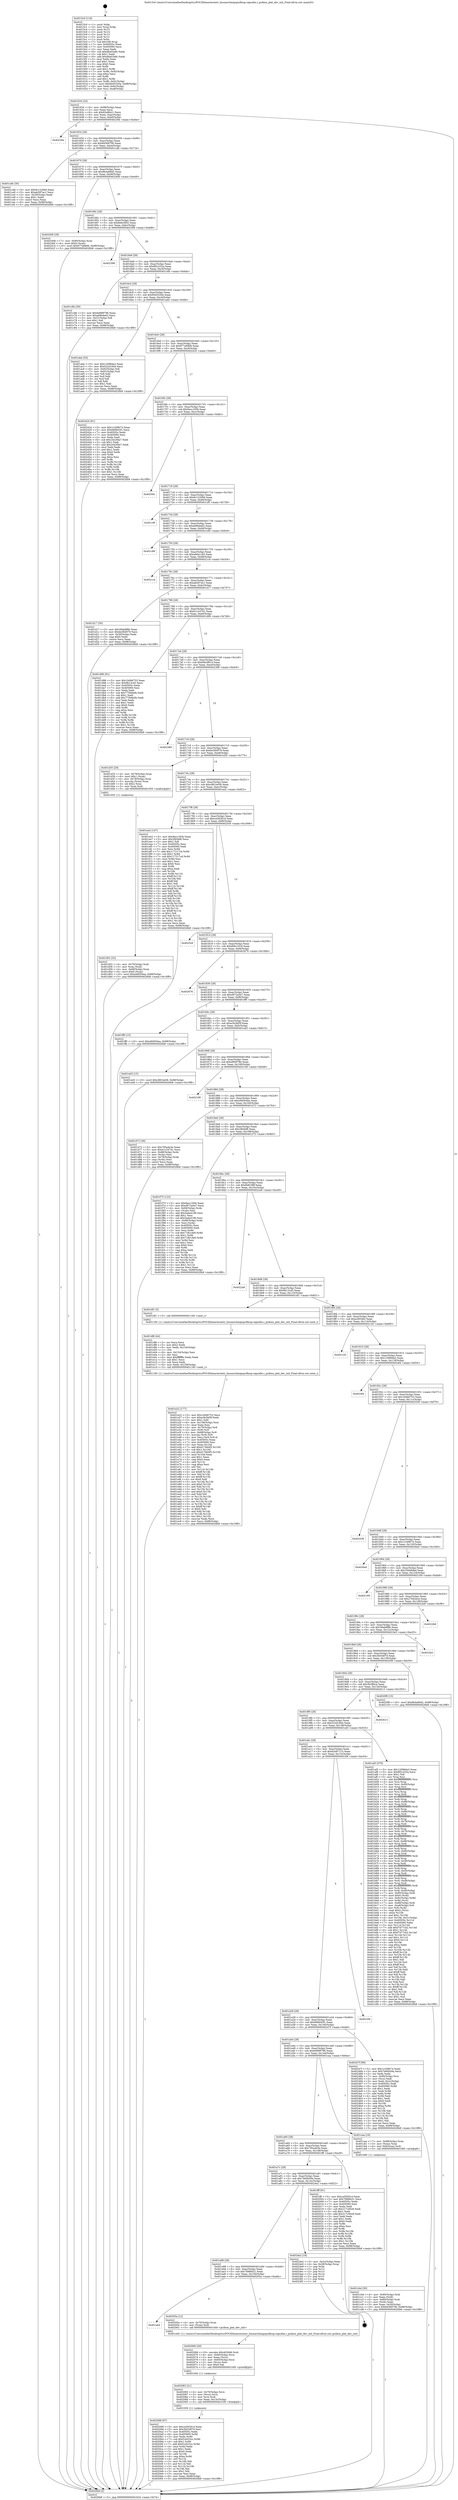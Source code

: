 digraph "0x4015c0" {
  label = "0x4015c0 (/mnt/c/Users/mathe/Desktop/tcc/POCII/binaries/extr_linuxarchmipspcifixup-capcella.c_pcibios_plat_dev_init_Final-ollvm.out::main(0))"
  labelloc = "t"
  node[shape=record]

  Entry [label="",width=0.3,height=0.3,shape=circle,fillcolor=black,style=filled]
  "0x401634" [label="{
     0x401634 [32]\l
     | [instrs]\l
     &nbsp;&nbsp;0x401634 \<+6\>: mov -0x98(%rbp),%eax\l
     &nbsp;&nbsp;0x40163a \<+2\>: mov %eax,%ecx\l
     &nbsp;&nbsp;0x40163c \<+6\>: sub $0x82e8fa21,%ecx\l
     &nbsp;&nbsp;0x401642 \<+6\>: mov %eax,-0xac(%rbp)\l
     &nbsp;&nbsp;0x401648 \<+6\>: mov %ecx,-0xb0(%rbp)\l
     &nbsp;&nbsp;0x40164e \<+6\>: je 000000000040230e \<main+0xd4e\>\l
  }"]
  "0x40230e" [label="{
     0x40230e\l
  }", style=dashed]
  "0x401654" [label="{
     0x401654 [28]\l
     | [instrs]\l
     &nbsp;&nbsp;0x401654 \<+5\>: jmp 0000000000401659 \<main+0x99\>\l
     &nbsp;&nbsp;0x401659 \<+6\>: mov -0xac(%rbp),%eax\l
     &nbsp;&nbsp;0x40165f \<+5\>: sub $0x84369706,%eax\l
     &nbsp;&nbsp;0x401664 \<+6\>: mov %eax,-0xb4(%rbp)\l
     &nbsp;&nbsp;0x40166a \<+6\>: je 0000000000401cdb \<main+0x71b\>\l
  }"]
  Exit [label="",width=0.3,height=0.3,shape=circle,fillcolor=black,style=filled,peripheries=2]
  "0x401cdb" [label="{
     0x401cdb [30]\l
     | [instrs]\l
     &nbsp;&nbsp;0x401cdb \<+5\>: mov $0x9c122094,%eax\l
     &nbsp;&nbsp;0x401ce0 \<+5\>: mov $0xab587ac1,%ecx\l
     &nbsp;&nbsp;0x401ce5 \<+3\>: mov -0x30(%rbp),%edx\l
     &nbsp;&nbsp;0x401ce8 \<+3\>: cmp $0x1,%edx\l
     &nbsp;&nbsp;0x401ceb \<+3\>: cmovl %ecx,%eax\l
     &nbsp;&nbsp;0x401cee \<+6\>: mov %eax,-0x98(%rbp)\l
     &nbsp;&nbsp;0x401cf4 \<+5\>: jmp 00000000004026b8 \<main+0x10f8\>\l
  }"]
  "0x401670" [label="{
     0x401670 [28]\l
     | [instrs]\l
     &nbsp;&nbsp;0x401670 \<+5\>: jmp 0000000000401675 \<main+0xb5\>\l
     &nbsp;&nbsp;0x401675 \<+6\>: mov -0xac(%rbp),%eax\l
     &nbsp;&nbsp;0x40167b \<+5\>: sub $0x8b4a66d2,%eax\l
     &nbsp;&nbsp;0x401680 \<+6\>: mov %eax,-0xb8(%rbp)\l
     &nbsp;&nbsp;0x401686 \<+6\>: je 0000000000402408 \<main+0xe48\>\l
  }"]
  "0x402098" [label="{
     0x402098 [97]\l
     | [instrs]\l
     &nbsp;&nbsp;0x402098 \<+5\>: mov $0xca59281d,%eax\l
     &nbsp;&nbsp;0x40209d \<+5\>: mov $0x3b03df7d,%esi\l
     &nbsp;&nbsp;0x4020a2 \<+7\>: mov 0x40505c,%edx\l
     &nbsp;&nbsp;0x4020a9 \<+8\>: mov 0x405060,%r8d\l
     &nbsp;&nbsp;0x4020b1 \<+3\>: mov %edx,%r9d\l
     &nbsp;&nbsp;0x4020b4 \<+7\>: sub $0xf1e023cc,%r9d\l
     &nbsp;&nbsp;0x4020bb \<+4\>: sub $0x1,%r9d\l
     &nbsp;&nbsp;0x4020bf \<+7\>: add $0xf1e023cc,%r9d\l
     &nbsp;&nbsp;0x4020c6 \<+4\>: imul %r9d,%edx\l
     &nbsp;&nbsp;0x4020ca \<+3\>: and $0x1,%edx\l
     &nbsp;&nbsp;0x4020cd \<+3\>: cmp $0x0,%edx\l
     &nbsp;&nbsp;0x4020d0 \<+4\>: sete %r10b\l
     &nbsp;&nbsp;0x4020d4 \<+4\>: cmp $0xa,%r8d\l
     &nbsp;&nbsp;0x4020d8 \<+4\>: setl %r11b\l
     &nbsp;&nbsp;0x4020dc \<+3\>: mov %r10b,%bl\l
     &nbsp;&nbsp;0x4020df \<+3\>: and %r11b,%bl\l
     &nbsp;&nbsp;0x4020e2 \<+3\>: xor %r11b,%r10b\l
     &nbsp;&nbsp;0x4020e5 \<+3\>: or %r10b,%bl\l
     &nbsp;&nbsp;0x4020e8 \<+3\>: test $0x1,%bl\l
     &nbsp;&nbsp;0x4020eb \<+3\>: cmovne %esi,%eax\l
     &nbsp;&nbsp;0x4020ee \<+6\>: mov %eax,-0x98(%rbp)\l
     &nbsp;&nbsp;0x4020f4 \<+5\>: jmp 00000000004026b8 \<main+0x10f8\>\l
  }"]
  "0x402408" [label="{
     0x402408 [28]\l
     | [instrs]\l
     &nbsp;&nbsp;0x402408 \<+7\>: mov -0x90(%rbp),%rax\l
     &nbsp;&nbsp;0x40240f \<+6\>: movl $0x0,(%rax)\l
     &nbsp;&nbsp;0x402415 \<+10\>: movl $0x977a6806,-0x98(%rbp)\l
     &nbsp;&nbsp;0x40241f \<+5\>: jmp 00000000004026b8 \<main+0x10f8\>\l
  }"]
  "0x40168c" [label="{
     0x40168c [28]\l
     | [instrs]\l
     &nbsp;&nbsp;0x40168c \<+5\>: jmp 0000000000401691 \<main+0xd1\>\l
     &nbsp;&nbsp;0x401691 \<+6\>: mov -0xac(%rbp),%eax\l
     &nbsp;&nbsp;0x401697 \<+5\>: sub $0x8e6c0f52,%eax\l
     &nbsp;&nbsp;0x40169c \<+6\>: mov %eax,-0xbc(%rbp)\l
     &nbsp;&nbsp;0x4016a2 \<+6\>: je 0000000000402398 \<main+0xdd8\>\l
  }"]
  "0x402083" [label="{
     0x402083 [21]\l
     | [instrs]\l
     &nbsp;&nbsp;0x402083 \<+4\>: mov -0x70(%rbp),%rcx\l
     &nbsp;&nbsp;0x402087 \<+3\>: mov (%rcx),%rcx\l
     &nbsp;&nbsp;0x40208a \<+3\>: mov %rcx,%rdi\l
     &nbsp;&nbsp;0x40208d \<+6\>: mov %eax,-0x15c(%rbp)\l
     &nbsp;&nbsp;0x402093 \<+5\>: call 0000000000401030 \<free@plt\>\l
     | [calls]\l
     &nbsp;&nbsp;0x401030 \{1\} (unknown)\l
  }"]
  "0x402398" [label="{
     0x402398\l
  }", style=dashed]
  "0x4016a8" [label="{
     0x4016a8 [28]\l
     | [instrs]\l
     &nbsp;&nbsp;0x4016a8 \<+5\>: jmp 00000000004016ad \<main+0xed\>\l
     &nbsp;&nbsp;0x4016ad \<+6\>: mov -0xac(%rbp),%eax\l
     &nbsp;&nbsp;0x4016b3 \<+5\>: sub $0x8f2c252a,%eax\l
     &nbsp;&nbsp;0x4016b8 \<+6\>: mov %eax,-0xc0(%rbp)\l
     &nbsp;&nbsp;0x4016be \<+6\>: je 0000000000401c6b \<main+0x6ab\>\l
  }"]
  "0x402066" [label="{
     0x402066 [29]\l
     | [instrs]\l
     &nbsp;&nbsp;0x402066 \<+10\>: movabs $0x4030d6,%rdi\l
     &nbsp;&nbsp;0x402070 \<+4\>: mov -0x60(%rbp),%rcx\l
     &nbsp;&nbsp;0x402074 \<+2\>: mov %eax,(%rcx)\l
     &nbsp;&nbsp;0x402076 \<+4\>: mov -0x60(%rbp),%rcx\l
     &nbsp;&nbsp;0x40207a \<+2\>: mov (%rcx),%esi\l
     &nbsp;&nbsp;0x40207c \<+2\>: mov $0x0,%al\l
     &nbsp;&nbsp;0x40207e \<+5\>: call 0000000000401040 \<printf@plt\>\l
     | [calls]\l
     &nbsp;&nbsp;0x401040 \{1\} (unknown)\l
  }"]
  "0x401c6b" [label="{
     0x401c6b [30]\l
     | [instrs]\l
     &nbsp;&nbsp;0x401c6b \<+5\>: mov $0x6d999796,%eax\l
     &nbsp;&nbsp;0x401c70 \<+5\>: mov $0xa69bda02,%ecx\l
     &nbsp;&nbsp;0x401c75 \<+3\>: mov -0x31(%rbp),%dl\l
     &nbsp;&nbsp;0x401c78 \<+3\>: test $0x1,%dl\l
     &nbsp;&nbsp;0x401c7b \<+3\>: cmovne %ecx,%eax\l
     &nbsp;&nbsp;0x401c7e \<+6\>: mov %eax,-0x98(%rbp)\l
     &nbsp;&nbsp;0x401c84 \<+5\>: jmp 00000000004026b8 \<main+0x10f8\>\l
  }"]
  "0x4016c4" [label="{
     0x4016c4 [28]\l
     | [instrs]\l
     &nbsp;&nbsp;0x4016c4 \<+5\>: jmp 00000000004016c9 \<main+0x109\>\l
     &nbsp;&nbsp;0x4016c9 \<+6\>: mov -0xac(%rbp),%eax\l
     &nbsp;&nbsp;0x4016cf \<+5\>: sub $0x9445520a,%eax\l
     &nbsp;&nbsp;0x4016d4 \<+6\>: mov %eax,-0xc4(%rbp)\l
     &nbsp;&nbsp;0x4016da \<+6\>: je 0000000000401abe \<main+0x4fe\>\l
  }"]
  "0x401ab4" [label="{
     0x401ab4\l
  }", style=dashed]
  "0x401abe" [label="{
     0x401abe [53]\l
     | [instrs]\l
     &nbsp;&nbsp;0x401abe \<+5\>: mov $0x12096da3,%eax\l
     &nbsp;&nbsp;0x401ac3 \<+5\>: mov $0x522d1844,%ecx\l
     &nbsp;&nbsp;0x401ac8 \<+6\>: mov -0x92(%rbp),%dl\l
     &nbsp;&nbsp;0x401ace \<+7\>: mov -0x91(%rbp),%sil\l
     &nbsp;&nbsp;0x401ad5 \<+3\>: mov %dl,%dil\l
     &nbsp;&nbsp;0x401ad8 \<+3\>: and %sil,%dil\l
     &nbsp;&nbsp;0x401adb \<+3\>: xor %sil,%dl\l
     &nbsp;&nbsp;0x401ade \<+3\>: or %dl,%dil\l
     &nbsp;&nbsp;0x401ae1 \<+4\>: test $0x1,%dil\l
     &nbsp;&nbsp;0x401ae5 \<+3\>: cmovne %ecx,%eax\l
     &nbsp;&nbsp;0x401ae8 \<+6\>: mov %eax,-0x98(%rbp)\l
     &nbsp;&nbsp;0x401aee \<+5\>: jmp 00000000004026b8 \<main+0x10f8\>\l
  }"]
  "0x4016e0" [label="{
     0x4016e0 [28]\l
     | [instrs]\l
     &nbsp;&nbsp;0x4016e0 \<+5\>: jmp 00000000004016e5 \<main+0x125\>\l
     &nbsp;&nbsp;0x4016e5 \<+6\>: mov -0xac(%rbp),%eax\l
     &nbsp;&nbsp;0x4016eb \<+5\>: sub $0x977a6806,%eax\l
     &nbsp;&nbsp;0x4016f0 \<+6\>: mov %eax,-0xc8(%rbp)\l
     &nbsp;&nbsp;0x4016f6 \<+6\>: je 0000000000402424 \<main+0xe64\>\l
  }"]
  "0x4026b8" [label="{
     0x4026b8 [5]\l
     | [instrs]\l
     &nbsp;&nbsp;0x4026b8 \<+5\>: jmp 0000000000401634 \<main+0x74\>\l
  }"]
  "0x4015c0" [label="{
     0x4015c0 [116]\l
     | [instrs]\l
     &nbsp;&nbsp;0x4015c0 \<+1\>: push %rbp\l
     &nbsp;&nbsp;0x4015c1 \<+3\>: mov %rsp,%rbp\l
     &nbsp;&nbsp;0x4015c4 \<+2\>: push %r15\l
     &nbsp;&nbsp;0x4015c6 \<+2\>: push %r14\l
     &nbsp;&nbsp;0x4015c8 \<+2\>: push %r13\l
     &nbsp;&nbsp;0x4015ca \<+2\>: push %r12\l
     &nbsp;&nbsp;0x4015cc \<+1\>: push %rbx\l
     &nbsp;&nbsp;0x4015cd \<+7\>: sub $0x168,%rsp\l
     &nbsp;&nbsp;0x4015d4 \<+7\>: mov 0x40505c,%eax\l
     &nbsp;&nbsp;0x4015db \<+7\>: mov 0x405060,%ecx\l
     &nbsp;&nbsp;0x4015e2 \<+2\>: mov %eax,%edx\l
     &nbsp;&nbsp;0x4015e4 \<+6\>: sub $0xd6a03a8c,%edx\l
     &nbsp;&nbsp;0x4015ea \<+3\>: sub $0x1,%edx\l
     &nbsp;&nbsp;0x4015ed \<+6\>: add $0xd6a03a8c,%edx\l
     &nbsp;&nbsp;0x4015f3 \<+3\>: imul %edx,%eax\l
     &nbsp;&nbsp;0x4015f6 \<+3\>: and $0x1,%eax\l
     &nbsp;&nbsp;0x4015f9 \<+3\>: cmp $0x0,%eax\l
     &nbsp;&nbsp;0x4015fc \<+4\>: sete %r8b\l
     &nbsp;&nbsp;0x401600 \<+4\>: and $0x1,%r8b\l
     &nbsp;&nbsp;0x401604 \<+7\>: mov %r8b,-0x92(%rbp)\l
     &nbsp;&nbsp;0x40160b \<+3\>: cmp $0xa,%ecx\l
     &nbsp;&nbsp;0x40160e \<+4\>: setl %r8b\l
     &nbsp;&nbsp;0x401612 \<+4\>: and $0x1,%r8b\l
     &nbsp;&nbsp;0x401616 \<+7\>: mov %r8b,-0x91(%rbp)\l
     &nbsp;&nbsp;0x40161d \<+10\>: movl $0x9445520a,-0x98(%rbp)\l
     &nbsp;&nbsp;0x401627 \<+6\>: mov %edi,-0x9c(%rbp)\l
     &nbsp;&nbsp;0x40162d \<+7\>: mov %rsi,-0xa8(%rbp)\l
  }"]
  "0x40205a" [label="{
     0x40205a [12]\l
     | [instrs]\l
     &nbsp;&nbsp;0x40205a \<+4\>: mov -0x70(%rbp),%rax\l
     &nbsp;&nbsp;0x40205e \<+3\>: mov (%rax),%rdi\l
     &nbsp;&nbsp;0x402061 \<+5\>: call 0000000000401440 \<pcibios_plat_dev_init\>\l
     | [calls]\l
     &nbsp;&nbsp;0x401440 \{1\} (/mnt/c/Users/mathe/Desktop/tcc/POCII/binaries/extr_linuxarchmipspcifixup-capcella.c_pcibios_plat_dev_init_Final-ollvm.out::pcibios_plat_dev_init)\l
  }"]
  "0x402424" [label="{
     0x402424 [91]\l
     | [instrs]\l
     &nbsp;&nbsp;0x402424 \<+5\>: mov $0x1c349b74,%eax\l
     &nbsp;&nbsp;0x402429 \<+5\>: mov $0x668943f1,%ecx\l
     &nbsp;&nbsp;0x40242e \<+7\>: mov 0x40505c,%edx\l
     &nbsp;&nbsp;0x402435 \<+7\>: mov 0x405060,%esi\l
     &nbsp;&nbsp;0x40243c \<+2\>: mov %edx,%edi\l
     &nbsp;&nbsp;0x40243e \<+6\>: sub $0x2442f4a7,%edi\l
     &nbsp;&nbsp;0x402444 \<+3\>: sub $0x1,%edi\l
     &nbsp;&nbsp;0x402447 \<+6\>: add $0x2442f4a7,%edi\l
     &nbsp;&nbsp;0x40244d \<+3\>: imul %edi,%edx\l
     &nbsp;&nbsp;0x402450 \<+3\>: and $0x1,%edx\l
     &nbsp;&nbsp;0x402453 \<+3\>: cmp $0x0,%edx\l
     &nbsp;&nbsp;0x402456 \<+4\>: sete %r8b\l
     &nbsp;&nbsp;0x40245a \<+3\>: cmp $0xa,%esi\l
     &nbsp;&nbsp;0x40245d \<+4\>: setl %r9b\l
     &nbsp;&nbsp;0x402461 \<+3\>: mov %r8b,%r10b\l
     &nbsp;&nbsp;0x402464 \<+3\>: and %r9b,%r10b\l
     &nbsp;&nbsp;0x402467 \<+3\>: xor %r9b,%r8b\l
     &nbsp;&nbsp;0x40246a \<+3\>: or %r8b,%r10b\l
     &nbsp;&nbsp;0x40246d \<+4\>: test $0x1,%r10b\l
     &nbsp;&nbsp;0x402471 \<+3\>: cmovne %ecx,%eax\l
     &nbsp;&nbsp;0x402474 \<+6\>: mov %eax,-0x98(%rbp)\l
     &nbsp;&nbsp;0x40247a \<+5\>: jmp 00000000004026b8 \<main+0x10f8\>\l
  }"]
  "0x4016fc" [label="{
     0x4016fc [28]\l
     | [instrs]\l
     &nbsp;&nbsp;0x4016fc \<+5\>: jmp 0000000000401701 \<main+0x141\>\l
     &nbsp;&nbsp;0x401701 \<+6\>: mov -0xac(%rbp),%eax\l
     &nbsp;&nbsp;0x401707 \<+5\>: sub $0x9acc183b,%eax\l
     &nbsp;&nbsp;0x40170c \<+6\>: mov %eax,-0xcc(%rbp)\l
     &nbsp;&nbsp;0x401712 \<+6\>: je 000000000040259c \<main+0xfdc\>\l
  }"]
  "0x401a98" [label="{
     0x401a98 [28]\l
     | [instrs]\l
     &nbsp;&nbsp;0x401a98 \<+5\>: jmp 0000000000401a9d \<main+0x4dd\>\l
     &nbsp;&nbsp;0x401a9d \<+6\>: mov -0xac(%rbp),%eax\l
     &nbsp;&nbsp;0x401aa3 \<+5\>: sub $0x7fd66b31,%eax\l
     &nbsp;&nbsp;0x401aa8 \<+6\>: mov %eax,-0x150(%rbp)\l
     &nbsp;&nbsp;0x401aae \<+6\>: je 000000000040205a \<main+0xa9a\>\l
  }"]
  "0x40259c" [label="{
     0x40259c\l
  }", style=dashed]
  "0x401718" [label="{
     0x401718 [28]\l
     | [instrs]\l
     &nbsp;&nbsp;0x401718 \<+5\>: jmp 000000000040171d \<main+0x15d\>\l
     &nbsp;&nbsp;0x40171d \<+6\>: mov -0xac(%rbp),%eax\l
     &nbsp;&nbsp;0x401723 \<+5\>: sub $0x9c122094,%eax\l
     &nbsp;&nbsp;0x401728 \<+6\>: mov %eax,-0xd0(%rbp)\l
     &nbsp;&nbsp;0x40172e \<+6\>: je 0000000000401cf9 \<main+0x739\>\l
  }"]
  "0x4024e2" [label="{
     0x4024e2 [18]\l
     | [instrs]\l
     &nbsp;&nbsp;0x4024e2 \<+3\>: mov -0x2c(%rbp),%eax\l
     &nbsp;&nbsp;0x4024e5 \<+4\>: lea -0x28(%rbp),%rsp\l
     &nbsp;&nbsp;0x4024e9 \<+1\>: pop %rbx\l
     &nbsp;&nbsp;0x4024ea \<+2\>: pop %r12\l
     &nbsp;&nbsp;0x4024ec \<+2\>: pop %r13\l
     &nbsp;&nbsp;0x4024ee \<+2\>: pop %r14\l
     &nbsp;&nbsp;0x4024f0 \<+2\>: pop %r15\l
     &nbsp;&nbsp;0x4024f2 \<+1\>: pop %rbp\l
     &nbsp;&nbsp;0x4024f3 \<+1\>: ret\l
  }"]
  "0x401cf9" [label="{
     0x401cf9\l
  }", style=dashed]
  "0x401734" [label="{
     0x401734 [28]\l
     | [instrs]\l
     &nbsp;&nbsp;0x401734 \<+5\>: jmp 0000000000401739 \<main+0x179\>\l
     &nbsp;&nbsp;0x401739 \<+6\>: mov -0xac(%rbp),%eax\l
     &nbsp;&nbsp;0x40173f \<+5\>: sub $0xa69bda02,%eax\l
     &nbsp;&nbsp;0x401744 \<+6\>: mov %eax,-0xd4(%rbp)\l
     &nbsp;&nbsp;0x40174a \<+6\>: je 0000000000401c89 \<main+0x6c9\>\l
  }"]
  "0x401a7c" [label="{
     0x401a7c [28]\l
     | [instrs]\l
     &nbsp;&nbsp;0x401a7c \<+5\>: jmp 0000000000401a81 \<main+0x4c1\>\l
     &nbsp;&nbsp;0x401a81 \<+6\>: mov -0xac(%rbp),%eax\l
     &nbsp;&nbsp;0x401a87 \<+5\>: sub $0x7b60b59a,%eax\l
     &nbsp;&nbsp;0x401a8c \<+6\>: mov %eax,-0x14c(%rbp)\l
     &nbsp;&nbsp;0x401a92 \<+6\>: je 00000000004024e2 \<main+0xf22\>\l
  }"]
  "0x401c89" [label="{
     0x401c89\l
  }", style=dashed]
  "0x401750" [label="{
     0x401750 [28]\l
     | [instrs]\l
     &nbsp;&nbsp;0x401750 \<+5\>: jmp 0000000000401755 \<main+0x195\>\l
     &nbsp;&nbsp;0x401755 \<+6\>: mov -0xac(%rbp),%eax\l
     &nbsp;&nbsp;0x40175b \<+5\>: sub $0xa6da1cb5,%eax\l
     &nbsp;&nbsp;0x401760 \<+6\>: mov %eax,-0xd8(%rbp)\l
     &nbsp;&nbsp;0x401766 \<+6\>: je 00000000004021c4 \<main+0xc04\>\l
  }"]
  "0x401fff" [label="{
     0x401fff [91]\l
     | [instrs]\l
     &nbsp;&nbsp;0x401fff \<+5\>: mov $0xca59281d,%eax\l
     &nbsp;&nbsp;0x402004 \<+5\>: mov $0x7fd66b31,%ecx\l
     &nbsp;&nbsp;0x402009 \<+7\>: mov 0x40505c,%edx\l
     &nbsp;&nbsp;0x402010 \<+7\>: mov 0x405060,%esi\l
     &nbsp;&nbsp;0x402017 \<+2\>: mov %edx,%edi\l
     &nbsp;&nbsp;0x402019 \<+6\>: sub $0x217c00c8,%edi\l
     &nbsp;&nbsp;0x40201f \<+3\>: sub $0x1,%edi\l
     &nbsp;&nbsp;0x402022 \<+6\>: add $0x217c00c8,%edi\l
     &nbsp;&nbsp;0x402028 \<+3\>: imul %edi,%edx\l
     &nbsp;&nbsp;0x40202b \<+3\>: and $0x1,%edx\l
     &nbsp;&nbsp;0x40202e \<+3\>: cmp $0x0,%edx\l
     &nbsp;&nbsp;0x402031 \<+4\>: sete %r8b\l
     &nbsp;&nbsp;0x402035 \<+3\>: cmp $0xa,%esi\l
     &nbsp;&nbsp;0x402038 \<+4\>: setl %r9b\l
     &nbsp;&nbsp;0x40203c \<+3\>: mov %r8b,%r10b\l
     &nbsp;&nbsp;0x40203f \<+3\>: and %r9b,%r10b\l
     &nbsp;&nbsp;0x402042 \<+3\>: xor %r9b,%r8b\l
     &nbsp;&nbsp;0x402045 \<+3\>: or %r8b,%r10b\l
     &nbsp;&nbsp;0x402048 \<+4\>: test $0x1,%r10b\l
     &nbsp;&nbsp;0x40204c \<+3\>: cmovne %ecx,%eax\l
     &nbsp;&nbsp;0x40204f \<+6\>: mov %eax,-0x98(%rbp)\l
     &nbsp;&nbsp;0x402055 \<+5\>: jmp 00000000004026b8 \<main+0x10f8\>\l
  }"]
  "0x4021c4" [label="{
     0x4021c4\l
  }", style=dashed]
  "0x40176c" [label="{
     0x40176c [28]\l
     | [instrs]\l
     &nbsp;&nbsp;0x40176c \<+5\>: jmp 0000000000401771 \<main+0x1b1\>\l
     &nbsp;&nbsp;0x401771 \<+6\>: mov -0xac(%rbp),%eax\l
     &nbsp;&nbsp;0x401777 \<+5\>: sub $0xab587ac1,%eax\l
     &nbsp;&nbsp;0x40177c \<+6\>: mov %eax,-0xdc(%rbp)\l
     &nbsp;&nbsp;0x401782 \<+6\>: je 0000000000401d17 \<main+0x757\>\l
  }"]
  "0x401e22" [label="{
     0x401e22 [177]\l
     | [instrs]\l
     &nbsp;&nbsp;0x401e22 \<+5\>: mov $0x1b0b6753,%ecx\l
     &nbsp;&nbsp;0x401e27 \<+5\>: mov $0xe3b3bf3f,%edx\l
     &nbsp;&nbsp;0x401e2c \<+3\>: mov $0x1,%dil\l
     &nbsp;&nbsp;0x401e2f \<+6\>: mov -0x158(%rbp),%esi\l
     &nbsp;&nbsp;0x401e35 \<+3\>: imul %eax,%esi\l
     &nbsp;&nbsp;0x401e38 \<+4\>: mov -0x70(%rbp),%r8\l
     &nbsp;&nbsp;0x401e3c \<+3\>: mov (%r8),%r8\l
     &nbsp;&nbsp;0x401e3f \<+4\>: mov -0x68(%rbp),%r9\l
     &nbsp;&nbsp;0x401e43 \<+3\>: movslq (%r9),%r9\l
     &nbsp;&nbsp;0x401e46 \<+4\>: mov %esi,(%r8,%r9,4)\l
     &nbsp;&nbsp;0x401e4a \<+7\>: mov 0x40505c,%eax\l
     &nbsp;&nbsp;0x401e51 \<+7\>: mov 0x405060,%esi\l
     &nbsp;&nbsp;0x401e58 \<+3\>: mov %eax,%r10d\l
     &nbsp;&nbsp;0x401e5b \<+7\>: add $0xd17b64f5,%r10d\l
     &nbsp;&nbsp;0x401e62 \<+4\>: sub $0x1,%r10d\l
     &nbsp;&nbsp;0x401e66 \<+7\>: sub $0xd17b64f5,%r10d\l
     &nbsp;&nbsp;0x401e6d \<+4\>: imul %r10d,%eax\l
     &nbsp;&nbsp;0x401e71 \<+3\>: and $0x1,%eax\l
     &nbsp;&nbsp;0x401e74 \<+3\>: cmp $0x0,%eax\l
     &nbsp;&nbsp;0x401e77 \<+4\>: sete %r11b\l
     &nbsp;&nbsp;0x401e7b \<+3\>: cmp $0xa,%esi\l
     &nbsp;&nbsp;0x401e7e \<+3\>: setl %bl\l
     &nbsp;&nbsp;0x401e81 \<+3\>: mov %r11b,%r14b\l
     &nbsp;&nbsp;0x401e84 \<+4\>: xor $0xff,%r14b\l
     &nbsp;&nbsp;0x401e88 \<+3\>: mov %bl,%r15b\l
     &nbsp;&nbsp;0x401e8b \<+4\>: xor $0xff,%r15b\l
     &nbsp;&nbsp;0x401e8f \<+4\>: xor $0x0,%dil\l
     &nbsp;&nbsp;0x401e93 \<+3\>: mov %r14b,%r12b\l
     &nbsp;&nbsp;0x401e96 \<+4\>: and $0x0,%r12b\l
     &nbsp;&nbsp;0x401e9a \<+3\>: and %dil,%r11b\l
     &nbsp;&nbsp;0x401e9d \<+3\>: mov %r15b,%r13b\l
     &nbsp;&nbsp;0x401ea0 \<+4\>: and $0x0,%r13b\l
     &nbsp;&nbsp;0x401ea4 \<+3\>: and %dil,%bl\l
     &nbsp;&nbsp;0x401ea7 \<+3\>: or %r11b,%r12b\l
     &nbsp;&nbsp;0x401eaa \<+3\>: or %bl,%r13b\l
     &nbsp;&nbsp;0x401ead \<+3\>: xor %r13b,%r12b\l
     &nbsp;&nbsp;0x401eb0 \<+3\>: or %r15b,%r14b\l
     &nbsp;&nbsp;0x401eb3 \<+4\>: xor $0xff,%r14b\l
     &nbsp;&nbsp;0x401eb7 \<+4\>: or $0x0,%dil\l
     &nbsp;&nbsp;0x401ebb \<+3\>: and %dil,%r14b\l
     &nbsp;&nbsp;0x401ebe \<+3\>: or %r14b,%r12b\l
     &nbsp;&nbsp;0x401ec1 \<+4\>: test $0x1,%r12b\l
     &nbsp;&nbsp;0x401ec5 \<+3\>: cmovne %edx,%ecx\l
     &nbsp;&nbsp;0x401ec8 \<+6\>: mov %ecx,-0x98(%rbp)\l
     &nbsp;&nbsp;0x401ece \<+5\>: jmp 00000000004026b8 \<main+0x10f8\>\l
  }"]
  "0x401d17" [label="{
     0x401d17 [30]\l
     | [instrs]\l
     &nbsp;&nbsp;0x401d17 \<+5\>: mov $0x39ab8f8b,%eax\l
     &nbsp;&nbsp;0x401d1c \<+5\>: mov $0xbe384979,%ecx\l
     &nbsp;&nbsp;0x401d21 \<+3\>: mov -0x30(%rbp),%edx\l
     &nbsp;&nbsp;0x401d24 \<+3\>: cmp $0x0,%edx\l
     &nbsp;&nbsp;0x401d27 \<+3\>: cmove %ecx,%eax\l
     &nbsp;&nbsp;0x401d2a \<+6\>: mov %eax,-0x98(%rbp)\l
     &nbsp;&nbsp;0x401d30 \<+5\>: jmp 00000000004026b8 \<main+0x10f8\>\l
  }"]
  "0x401788" [label="{
     0x401788 [28]\l
     | [instrs]\l
     &nbsp;&nbsp;0x401788 \<+5\>: jmp 000000000040178d \<main+0x1cd\>\l
     &nbsp;&nbsp;0x40178d \<+6\>: mov -0xac(%rbp),%eax\l
     &nbsp;&nbsp;0x401793 \<+5\>: sub $0xb1c247d1,%eax\l
     &nbsp;&nbsp;0x401798 \<+6\>: mov %eax,-0xe0(%rbp)\l
     &nbsp;&nbsp;0x40179e \<+6\>: je 0000000000401d96 \<main+0x7d6\>\l
  }"]
  "0x401df6" [label="{
     0x401df6 [44]\l
     | [instrs]\l
     &nbsp;&nbsp;0x401df6 \<+2\>: xor %ecx,%ecx\l
     &nbsp;&nbsp;0x401df8 \<+5\>: mov $0x2,%edx\l
     &nbsp;&nbsp;0x401dfd \<+6\>: mov %edx,-0x154(%rbp)\l
     &nbsp;&nbsp;0x401e03 \<+1\>: cltd\l
     &nbsp;&nbsp;0x401e04 \<+6\>: mov -0x154(%rbp),%esi\l
     &nbsp;&nbsp;0x401e0a \<+2\>: idiv %esi\l
     &nbsp;&nbsp;0x401e0c \<+6\>: imul $0xfffffffe,%edx,%edx\l
     &nbsp;&nbsp;0x401e12 \<+3\>: sub $0x1,%ecx\l
     &nbsp;&nbsp;0x401e15 \<+2\>: sub %ecx,%edx\l
     &nbsp;&nbsp;0x401e17 \<+6\>: mov %edx,-0x158(%rbp)\l
     &nbsp;&nbsp;0x401e1d \<+5\>: call 0000000000401160 \<next_i\>\l
     | [calls]\l
     &nbsp;&nbsp;0x401160 \{1\} (/mnt/c/Users/mathe/Desktop/tcc/POCII/binaries/extr_linuxarchmipspcifixup-capcella.c_pcibios_plat_dev_init_Final-ollvm.out::next_i)\l
  }"]
  "0x401d96" [label="{
     0x401d96 [91]\l
     | [instrs]\l
     &nbsp;&nbsp;0x401d96 \<+5\>: mov $0x1b0b6753,%eax\l
     &nbsp;&nbsp;0x401d9b \<+5\>: mov $0x9b13c45,%ecx\l
     &nbsp;&nbsp;0x401da0 \<+7\>: mov 0x40505c,%edx\l
     &nbsp;&nbsp;0x401da7 \<+7\>: mov 0x405060,%esi\l
     &nbsp;&nbsp;0x401dae \<+2\>: mov %edx,%edi\l
     &nbsp;&nbsp;0x401db0 \<+6\>: sub $0x775b8a0b,%edi\l
     &nbsp;&nbsp;0x401db6 \<+3\>: sub $0x1,%edi\l
     &nbsp;&nbsp;0x401db9 \<+6\>: add $0x775b8a0b,%edi\l
     &nbsp;&nbsp;0x401dbf \<+3\>: imul %edi,%edx\l
     &nbsp;&nbsp;0x401dc2 \<+3\>: and $0x1,%edx\l
     &nbsp;&nbsp;0x401dc5 \<+3\>: cmp $0x0,%edx\l
     &nbsp;&nbsp;0x401dc8 \<+4\>: sete %r8b\l
     &nbsp;&nbsp;0x401dcc \<+3\>: cmp $0xa,%esi\l
     &nbsp;&nbsp;0x401dcf \<+4\>: setl %r9b\l
     &nbsp;&nbsp;0x401dd3 \<+3\>: mov %r8b,%r10b\l
     &nbsp;&nbsp;0x401dd6 \<+3\>: and %r9b,%r10b\l
     &nbsp;&nbsp;0x401dd9 \<+3\>: xor %r9b,%r8b\l
     &nbsp;&nbsp;0x401ddc \<+3\>: or %r8b,%r10b\l
     &nbsp;&nbsp;0x401ddf \<+4\>: test $0x1,%r10b\l
     &nbsp;&nbsp;0x401de3 \<+3\>: cmovne %ecx,%eax\l
     &nbsp;&nbsp;0x401de6 \<+6\>: mov %eax,-0x98(%rbp)\l
     &nbsp;&nbsp;0x401dec \<+5\>: jmp 00000000004026b8 \<main+0x10f8\>\l
  }"]
  "0x4017a4" [label="{
     0x4017a4 [28]\l
     | [instrs]\l
     &nbsp;&nbsp;0x4017a4 \<+5\>: jmp 00000000004017a9 \<main+0x1e9\>\l
     &nbsp;&nbsp;0x4017a9 \<+6\>: mov -0xac(%rbp),%eax\l
     &nbsp;&nbsp;0x4017af \<+5\>: sub $0xb9e3f614,%eax\l
     &nbsp;&nbsp;0x4017b4 \<+6\>: mov %eax,-0xe4(%rbp)\l
     &nbsp;&nbsp;0x4017ba \<+6\>: je 0000000000402389 \<main+0xdc9\>\l
  }"]
  "0x401d52" [label="{
     0x401d52 [32]\l
     | [instrs]\l
     &nbsp;&nbsp;0x401d52 \<+4\>: mov -0x70(%rbp),%rdi\l
     &nbsp;&nbsp;0x401d56 \<+3\>: mov %rax,(%rdi)\l
     &nbsp;&nbsp;0x401d59 \<+4\>: mov -0x68(%rbp),%rax\l
     &nbsp;&nbsp;0x401d5d \<+6\>: movl $0x0,(%rax)\l
     &nbsp;&nbsp;0x401d63 \<+10\>: movl $0xe9d504ea,-0x98(%rbp)\l
     &nbsp;&nbsp;0x401d6d \<+5\>: jmp 00000000004026b8 \<main+0x10f8\>\l
  }"]
  "0x402389" [label="{
     0x402389\l
  }", style=dashed]
  "0x4017c0" [label="{
     0x4017c0 [28]\l
     | [instrs]\l
     &nbsp;&nbsp;0x4017c0 \<+5\>: jmp 00000000004017c5 \<main+0x205\>\l
     &nbsp;&nbsp;0x4017c5 \<+6\>: mov -0xac(%rbp),%eax\l
     &nbsp;&nbsp;0x4017cb \<+5\>: sub $0xbe384979,%eax\l
     &nbsp;&nbsp;0x4017d0 \<+6\>: mov %eax,-0xe8(%rbp)\l
     &nbsp;&nbsp;0x4017d6 \<+6\>: je 0000000000401d35 \<main+0x775\>\l
  }"]
  "0x401cbd" [label="{
     0x401cbd [30]\l
     | [instrs]\l
     &nbsp;&nbsp;0x401cbd \<+4\>: mov -0x80(%rbp),%rdi\l
     &nbsp;&nbsp;0x401cc1 \<+2\>: mov %eax,(%rdi)\l
     &nbsp;&nbsp;0x401cc3 \<+4\>: mov -0x80(%rbp),%rdi\l
     &nbsp;&nbsp;0x401cc7 \<+2\>: mov (%rdi),%eax\l
     &nbsp;&nbsp;0x401cc9 \<+3\>: mov %eax,-0x30(%rbp)\l
     &nbsp;&nbsp;0x401ccc \<+10\>: movl $0x84369706,-0x98(%rbp)\l
     &nbsp;&nbsp;0x401cd6 \<+5\>: jmp 00000000004026b8 \<main+0x10f8\>\l
  }"]
  "0x401d35" [label="{
     0x401d35 [29]\l
     | [instrs]\l
     &nbsp;&nbsp;0x401d35 \<+4\>: mov -0x78(%rbp),%rax\l
     &nbsp;&nbsp;0x401d39 \<+6\>: movl $0x1,(%rax)\l
     &nbsp;&nbsp;0x401d3f \<+4\>: mov -0x78(%rbp),%rax\l
     &nbsp;&nbsp;0x401d43 \<+3\>: movslq (%rax),%rax\l
     &nbsp;&nbsp;0x401d46 \<+4\>: shl $0x2,%rax\l
     &nbsp;&nbsp;0x401d4a \<+3\>: mov %rax,%rdi\l
     &nbsp;&nbsp;0x401d4d \<+5\>: call 0000000000401050 \<malloc@plt\>\l
     | [calls]\l
     &nbsp;&nbsp;0x401050 \{1\} (unknown)\l
  }"]
  "0x4017dc" [label="{
     0x4017dc [28]\l
     | [instrs]\l
     &nbsp;&nbsp;0x4017dc \<+5\>: jmp 00000000004017e1 \<main+0x221\>\l
     &nbsp;&nbsp;0x4017e1 \<+6\>: mov -0xac(%rbp),%eax\l
     &nbsp;&nbsp;0x4017e7 \<+5\>: sub $0xc881be58,%eax\l
     &nbsp;&nbsp;0x4017ec \<+6\>: mov %eax,-0xec(%rbp)\l
     &nbsp;&nbsp;0x4017f2 \<+6\>: je 0000000000401ee2 \<main+0x922\>\l
  }"]
  "0x401a60" [label="{
     0x401a60 [28]\l
     | [instrs]\l
     &nbsp;&nbsp;0x401a60 \<+5\>: jmp 0000000000401a65 \<main+0x4a5\>\l
     &nbsp;&nbsp;0x401a65 \<+6\>: mov -0xac(%rbp),%eax\l
     &nbsp;&nbsp;0x401a6b \<+5\>: sub $0x785a4e3e,%eax\l
     &nbsp;&nbsp;0x401a70 \<+6\>: mov %eax,-0x148(%rbp)\l
     &nbsp;&nbsp;0x401a76 \<+6\>: je 0000000000401fff \<main+0xa3f\>\l
  }"]
  "0x401ee2" [label="{
     0x401ee2 [147]\l
     | [instrs]\l
     &nbsp;&nbsp;0x401ee2 \<+5\>: mov $0x9acc183b,%eax\l
     &nbsp;&nbsp;0x401ee7 \<+5\>: mov $0x2fb5bf6,%ecx\l
     &nbsp;&nbsp;0x401eec \<+2\>: mov $0x1,%dl\l
     &nbsp;&nbsp;0x401eee \<+7\>: mov 0x40505c,%esi\l
     &nbsp;&nbsp;0x401ef5 \<+7\>: mov 0x405060,%edi\l
     &nbsp;&nbsp;0x401efc \<+3\>: mov %esi,%r8d\l
     &nbsp;&nbsp;0x401eff \<+7\>: add $0x117217cd,%r8d\l
     &nbsp;&nbsp;0x401f06 \<+4\>: sub $0x1,%r8d\l
     &nbsp;&nbsp;0x401f0a \<+7\>: sub $0x117217cd,%r8d\l
     &nbsp;&nbsp;0x401f11 \<+4\>: imul %r8d,%esi\l
     &nbsp;&nbsp;0x401f15 \<+3\>: and $0x1,%esi\l
     &nbsp;&nbsp;0x401f18 \<+3\>: cmp $0x0,%esi\l
     &nbsp;&nbsp;0x401f1b \<+4\>: sete %r9b\l
     &nbsp;&nbsp;0x401f1f \<+3\>: cmp $0xa,%edi\l
     &nbsp;&nbsp;0x401f22 \<+4\>: setl %r10b\l
     &nbsp;&nbsp;0x401f26 \<+3\>: mov %r9b,%r11b\l
     &nbsp;&nbsp;0x401f29 \<+4\>: xor $0xff,%r11b\l
     &nbsp;&nbsp;0x401f2d \<+3\>: mov %r10b,%bl\l
     &nbsp;&nbsp;0x401f30 \<+3\>: xor $0xff,%bl\l
     &nbsp;&nbsp;0x401f33 \<+3\>: xor $0x1,%dl\l
     &nbsp;&nbsp;0x401f36 \<+3\>: mov %r11b,%r14b\l
     &nbsp;&nbsp;0x401f39 \<+4\>: and $0xff,%r14b\l
     &nbsp;&nbsp;0x401f3d \<+3\>: and %dl,%r9b\l
     &nbsp;&nbsp;0x401f40 \<+3\>: mov %bl,%r15b\l
     &nbsp;&nbsp;0x401f43 \<+4\>: and $0xff,%r15b\l
     &nbsp;&nbsp;0x401f47 \<+3\>: and %dl,%r10b\l
     &nbsp;&nbsp;0x401f4a \<+3\>: or %r9b,%r14b\l
     &nbsp;&nbsp;0x401f4d \<+3\>: or %r10b,%r15b\l
     &nbsp;&nbsp;0x401f50 \<+3\>: xor %r15b,%r14b\l
     &nbsp;&nbsp;0x401f53 \<+3\>: or %bl,%r11b\l
     &nbsp;&nbsp;0x401f56 \<+4\>: xor $0xff,%r11b\l
     &nbsp;&nbsp;0x401f5a \<+3\>: or $0x1,%dl\l
     &nbsp;&nbsp;0x401f5d \<+3\>: and %dl,%r11b\l
     &nbsp;&nbsp;0x401f60 \<+3\>: or %r11b,%r14b\l
     &nbsp;&nbsp;0x401f63 \<+4\>: test $0x1,%r14b\l
     &nbsp;&nbsp;0x401f67 \<+3\>: cmovne %ecx,%eax\l
     &nbsp;&nbsp;0x401f6a \<+6\>: mov %eax,-0x98(%rbp)\l
     &nbsp;&nbsp;0x401f70 \<+5\>: jmp 00000000004026b8 \<main+0x10f8\>\l
  }"]
  "0x4017f8" [label="{
     0x4017f8 [28]\l
     | [instrs]\l
     &nbsp;&nbsp;0x4017f8 \<+5\>: jmp 00000000004017fd \<main+0x23d\>\l
     &nbsp;&nbsp;0x4017fd \<+6\>: mov -0xac(%rbp),%eax\l
     &nbsp;&nbsp;0x401803 \<+5\>: sub $0xca59281d,%eax\l
     &nbsp;&nbsp;0x401808 \<+6\>: mov %eax,-0xf0(%rbp)\l
     &nbsp;&nbsp;0x40180e \<+6\>: je 00000000004025c6 \<main+0x1006\>\l
  }"]
  "0x401caa" [label="{
     0x401caa [19]\l
     | [instrs]\l
     &nbsp;&nbsp;0x401caa \<+7\>: mov -0x88(%rbp),%rax\l
     &nbsp;&nbsp;0x401cb1 \<+3\>: mov (%rax),%rax\l
     &nbsp;&nbsp;0x401cb4 \<+4\>: mov 0x8(%rax),%rdi\l
     &nbsp;&nbsp;0x401cb8 \<+5\>: call 0000000000401060 \<atoi@plt\>\l
     | [calls]\l
     &nbsp;&nbsp;0x401060 \{1\} (unknown)\l
  }"]
  "0x4025c6" [label="{
     0x4025c6\l
  }", style=dashed]
  "0x401814" [label="{
     0x401814 [28]\l
     | [instrs]\l
     &nbsp;&nbsp;0x401814 \<+5\>: jmp 0000000000401819 \<main+0x259\>\l
     &nbsp;&nbsp;0x401819 \<+6\>: mov -0xac(%rbp),%eax\l
     &nbsp;&nbsp;0x40181f \<+5\>: sub $0xd08c1618,%eax\l
     &nbsp;&nbsp;0x401824 \<+6\>: mov %eax,-0xf4(%rbp)\l
     &nbsp;&nbsp;0x40182a \<+6\>: je 0000000000402676 \<main+0x10b6\>\l
  }"]
  "0x401a44" [label="{
     0x401a44 [28]\l
     | [instrs]\l
     &nbsp;&nbsp;0x401a44 \<+5\>: jmp 0000000000401a49 \<main+0x489\>\l
     &nbsp;&nbsp;0x401a49 \<+6\>: mov -0xac(%rbp),%eax\l
     &nbsp;&nbsp;0x401a4f \<+5\>: sub $0x6d999796,%eax\l
     &nbsp;&nbsp;0x401a54 \<+6\>: mov %eax,-0x144(%rbp)\l
     &nbsp;&nbsp;0x401a5a \<+6\>: je 0000000000401caa \<main+0x6ea\>\l
  }"]
  "0x402676" [label="{
     0x402676\l
  }", style=dashed]
  "0x401830" [label="{
     0x401830 [28]\l
     | [instrs]\l
     &nbsp;&nbsp;0x401830 \<+5\>: jmp 0000000000401835 \<main+0x275\>\l
     &nbsp;&nbsp;0x401835 \<+6\>: mov -0xac(%rbp),%eax\l
     &nbsp;&nbsp;0x40183b \<+5\>: sub $0xd972a5e7,%eax\l
     &nbsp;&nbsp;0x401840 \<+6\>: mov %eax,-0xf8(%rbp)\l
     &nbsp;&nbsp;0x401846 \<+6\>: je 0000000000401ff0 \<main+0xa30\>\l
  }"]
  "0x40247f" [label="{
     0x40247f [99]\l
     | [instrs]\l
     &nbsp;&nbsp;0x40247f \<+5\>: mov $0x1c349b74,%eax\l
     &nbsp;&nbsp;0x402484 \<+5\>: mov $0x7b60b59a,%ecx\l
     &nbsp;&nbsp;0x402489 \<+2\>: xor %edx,%edx\l
     &nbsp;&nbsp;0x40248b \<+7\>: mov -0x90(%rbp),%rsi\l
     &nbsp;&nbsp;0x402492 \<+2\>: mov (%rsi),%edi\l
     &nbsp;&nbsp;0x402494 \<+3\>: mov %edi,-0x2c(%rbp)\l
     &nbsp;&nbsp;0x402497 \<+7\>: mov 0x40505c,%edi\l
     &nbsp;&nbsp;0x40249e \<+8\>: mov 0x405060,%r8d\l
     &nbsp;&nbsp;0x4024a6 \<+3\>: sub $0x1,%edx\l
     &nbsp;&nbsp;0x4024a9 \<+3\>: mov %edi,%r9d\l
     &nbsp;&nbsp;0x4024ac \<+3\>: add %edx,%r9d\l
     &nbsp;&nbsp;0x4024af \<+4\>: imul %r9d,%edi\l
     &nbsp;&nbsp;0x4024b3 \<+3\>: and $0x1,%edi\l
     &nbsp;&nbsp;0x4024b6 \<+3\>: cmp $0x0,%edi\l
     &nbsp;&nbsp;0x4024b9 \<+4\>: sete %r10b\l
     &nbsp;&nbsp;0x4024bd \<+4\>: cmp $0xa,%r8d\l
     &nbsp;&nbsp;0x4024c1 \<+4\>: setl %r11b\l
     &nbsp;&nbsp;0x4024c5 \<+3\>: mov %r10b,%bl\l
     &nbsp;&nbsp;0x4024c8 \<+3\>: and %r11b,%bl\l
     &nbsp;&nbsp;0x4024cb \<+3\>: xor %r11b,%r10b\l
     &nbsp;&nbsp;0x4024ce \<+3\>: or %r10b,%bl\l
     &nbsp;&nbsp;0x4024d1 \<+3\>: test $0x1,%bl\l
     &nbsp;&nbsp;0x4024d4 \<+3\>: cmovne %ecx,%eax\l
     &nbsp;&nbsp;0x4024d7 \<+6\>: mov %eax,-0x98(%rbp)\l
     &nbsp;&nbsp;0x4024dd \<+5\>: jmp 00000000004026b8 \<main+0x10f8\>\l
  }"]
  "0x401ff0" [label="{
     0x401ff0 [15]\l
     | [instrs]\l
     &nbsp;&nbsp;0x401ff0 \<+10\>: movl $0xe9d504ea,-0x98(%rbp)\l
     &nbsp;&nbsp;0x401ffa \<+5\>: jmp 00000000004026b8 \<main+0x10f8\>\l
  }"]
  "0x40184c" [label="{
     0x40184c [28]\l
     | [instrs]\l
     &nbsp;&nbsp;0x40184c \<+5\>: jmp 0000000000401851 \<main+0x291\>\l
     &nbsp;&nbsp;0x401851 \<+6\>: mov -0xac(%rbp),%eax\l
     &nbsp;&nbsp;0x401857 \<+5\>: sub $0xe3b3bf3f,%eax\l
     &nbsp;&nbsp;0x40185c \<+6\>: mov %eax,-0xfc(%rbp)\l
     &nbsp;&nbsp;0x401862 \<+6\>: je 0000000000401ed3 \<main+0x913\>\l
  }"]
  "0x401a28" [label="{
     0x401a28 [28]\l
     | [instrs]\l
     &nbsp;&nbsp;0x401a28 \<+5\>: jmp 0000000000401a2d \<main+0x46d\>\l
     &nbsp;&nbsp;0x401a2d \<+6\>: mov -0xac(%rbp),%eax\l
     &nbsp;&nbsp;0x401a33 \<+5\>: sub $0x668943f1,%eax\l
     &nbsp;&nbsp;0x401a38 \<+6\>: mov %eax,-0x140(%rbp)\l
     &nbsp;&nbsp;0x401a3e \<+6\>: je 000000000040247f \<main+0xebf\>\l
  }"]
  "0x401ed3" [label="{
     0x401ed3 [15]\l
     | [instrs]\l
     &nbsp;&nbsp;0x401ed3 \<+10\>: movl $0xc881be58,-0x98(%rbp)\l
     &nbsp;&nbsp;0x401edd \<+5\>: jmp 00000000004026b8 \<main+0x10f8\>\l
  }"]
  "0x401868" [label="{
     0x401868 [28]\l
     | [instrs]\l
     &nbsp;&nbsp;0x401868 \<+5\>: jmp 000000000040186d \<main+0x2ad\>\l
     &nbsp;&nbsp;0x40186d \<+6\>: mov -0xac(%rbp),%eax\l
     &nbsp;&nbsp;0x401873 \<+5\>: sub $0xe900f78e,%eax\l
     &nbsp;&nbsp;0x401878 \<+6\>: mov %eax,-0x100(%rbp)\l
     &nbsp;&nbsp;0x40187e \<+6\>: je 0000000000402108 \<main+0xb48\>\l
  }"]
  "0x4023f4" [label="{
     0x4023f4\l
  }", style=dashed]
  "0x402108" [label="{
     0x402108\l
  }", style=dashed]
  "0x401884" [label="{
     0x401884 [28]\l
     | [instrs]\l
     &nbsp;&nbsp;0x401884 \<+5\>: jmp 0000000000401889 \<main+0x2c9\>\l
     &nbsp;&nbsp;0x401889 \<+6\>: mov -0xac(%rbp),%eax\l
     &nbsp;&nbsp;0x40188f \<+5\>: sub $0xe9d504ea,%eax\l
     &nbsp;&nbsp;0x401894 \<+6\>: mov %eax,-0x104(%rbp)\l
     &nbsp;&nbsp;0x40189a \<+6\>: je 0000000000401d72 \<main+0x7b2\>\l
  }"]
  "0x401a0c" [label="{
     0x401a0c [28]\l
     | [instrs]\l
     &nbsp;&nbsp;0x401a0c \<+5\>: jmp 0000000000401a11 \<main+0x451\>\l
     &nbsp;&nbsp;0x401a11 \<+6\>: mov -0xac(%rbp),%eax\l
     &nbsp;&nbsp;0x401a17 \<+5\>: sub $0x62e87115,%eax\l
     &nbsp;&nbsp;0x401a1c \<+6\>: mov %eax,-0x13c(%rbp)\l
     &nbsp;&nbsp;0x401a22 \<+6\>: je 00000000004023f4 \<main+0xe34\>\l
  }"]
  "0x401d72" [label="{
     0x401d72 [36]\l
     | [instrs]\l
     &nbsp;&nbsp;0x401d72 \<+5\>: mov $0x785a4e3e,%eax\l
     &nbsp;&nbsp;0x401d77 \<+5\>: mov $0xb1c247d1,%ecx\l
     &nbsp;&nbsp;0x401d7c \<+4\>: mov -0x68(%rbp),%rdx\l
     &nbsp;&nbsp;0x401d80 \<+2\>: mov (%rdx),%esi\l
     &nbsp;&nbsp;0x401d82 \<+4\>: mov -0x78(%rbp),%rdx\l
     &nbsp;&nbsp;0x401d86 \<+2\>: cmp (%rdx),%esi\l
     &nbsp;&nbsp;0x401d88 \<+3\>: cmovl %ecx,%eax\l
     &nbsp;&nbsp;0x401d8b \<+6\>: mov %eax,-0x98(%rbp)\l
     &nbsp;&nbsp;0x401d91 \<+5\>: jmp 00000000004026b8 \<main+0x10f8\>\l
  }"]
  "0x4018a0" [label="{
     0x4018a0 [28]\l
     | [instrs]\l
     &nbsp;&nbsp;0x4018a0 \<+5\>: jmp 00000000004018a5 \<main+0x2e5\>\l
     &nbsp;&nbsp;0x4018a5 \<+6\>: mov -0xac(%rbp),%eax\l
     &nbsp;&nbsp;0x4018ab \<+5\>: sub $0x2fb5bf6,%eax\l
     &nbsp;&nbsp;0x4018b0 \<+6\>: mov %eax,-0x108(%rbp)\l
     &nbsp;&nbsp;0x4018b6 \<+6\>: je 0000000000401f75 \<main+0x9b5\>\l
  }"]
  "0x401af3" [label="{
     0x401af3 [376]\l
     | [instrs]\l
     &nbsp;&nbsp;0x401af3 \<+5\>: mov $0x12096da3,%eax\l
     &nbsp;&nbsp;0x401af8 \<+5\>: mov $0x8f2c252a,%ecx\l
     &nbsp;&nbsp;0x401afd \<+2\>: mov $0x1,%dl\l
     &nbsp;&nbsp;0x401aff \<+3\>: mov %rsp,%rsi\l
     &nbsp;&nbsp;0x401b02 \<+4\>: add $0xfffffffffffffff0,%rsi\l
     &nbsp;&nbsp;0x401b06 \<+3\>: mov %rsi,%rsp\l
     &nbsp;&nbsp;0x401b09 \<+7\>: mov %rsi,-0x90(%rbp)\l
     &nbsp;&nbsp;0x401b10 \<+3\>: mov %rsp,%rsi\l
     &nbsp;&nbsp;0x401b13 \<+4\>: add $0xfffffffffffffff0,%rsi\l
     &nbsp;&nbsp;0x401b17 \<+3\>: mov %rsi,%rsp\l
     &nbsp;&nbsp;0x401b1a \<+3\>: mov %rsp,%rdi\l
     &nbsp;&nbsp;0x401b1d \<+4\>: add $0xfffffffffffffff0,%rdi\l
     &nbsp;&nbsp;0x401b21 \<+3\>: mov %rdi,%rsp\l
     &nbsp;&nbsp;0x401b24 \<+7\>: mov %rdi,-0x88(%rbp)\l
     &nbsp;&nbsp;0x401b2b \<+3\>: mov %rsp,%rdi\l
     &nbsp;&nbsp;0x401b2e \<+4\>: add $0xfffffffffffffff0,%rdi\l
     &nbsp;&nbsp;0x401b32 \<+3\>: mov %rdi,%rsp\l
     &nbsp;&nbsp;0x401b35 \<+4\>: mov %rdi,-0x80(%rbp)\l
     &nbsp;&nbsp;0x401b39 \<+3\>: mov %rsp,%rdi\l
     &nbsp;&nbsp;0x401b3c \<+4\>: add $0xfffffffffffffff0,%rdi\l
     &nbsp;&nbsp;0x401b40 \<+3\>: mov %rdi,%rsp\l
     &nbsp;&nbsp;0x401b43 \<+4\>: mov %rdi,-0x78(%rbp)\l
     &nbsp;&nbsp;0x401b47 \<+3\>: mov %rsp,%rdi\l
     &nbsp;&nbsp;0x401b4a \<+4\>: add $0xfffffffffffffff0,%rdi\l
     &nbsp;&nbsp;0x401b4e \<+3\>: mov %rdi,%rsp\l
     &nbsp;&nbsp;0x401b51 \<+4\>: mov %rdi,-0x70(%rbp)\l
     &nbsp;&nbsp;0x401b55 \<+3\>: mov %rsp,%rdi\l
     &nbsp;&nbsp;0x401b58 \<+4\>: add $0xfffffffffffffff0,%rdi\l
     &nbsp;&nbsp;0x401b5c \<+3\>: mov %rdi,%rsp\l
     &nbsp;&nbsp;0x401b5f \<+4\>: mov %rdi,-0x68(%rbp)\l
     &nbsp;&nbsp;0x401b63 \<+3\>: mov %rsp,%rdi\l
     &nbsp;&nbsp;0x401b66 \<+4\>: add $0xfffffffffffffff0,%rdi\l
     &nbsp;&nbsp;0x401b6a \<+3\>: mov %rdi,%rsp\l
     &nbsp;&nbsp;0x401b6d \<+4\>: mov %rdi,-0x60(%rbp)\l
     &nbsp;&nbsp;0x401b71 \<+3\>: mov %rsp,%rdi\l
     &nbsp;&nbsp;0x401b74 \<+4\>: add $0xfffffffffffffff0,%rdi\l
     &nbsp;&nbsp;0x401b78 \<+3\>: mov %rdi,%rsp\l
     &nbsp;&nbsp;0x401b7b \<+4\>: mov %rdi,-0x58(%rbp)\l
     &nbsp;&nbsp;0x401b7f \<+3\>: mov %rsp,%rdi\l
     &nbsp;&nbsp;0x401b82 \<+4\>: add $0xfffffffffffffff0,%rdi\l
     &nbsp;&nbsp;0x401b86 \<+3\>: mov %rdi,%rsp\l
     &nbsp;&nbsp;0x401b89 \<+4\>: mov %rdi,-0x50(%rbp)\l
     &nbsp;&nbsp;0x401b8d \<+3\>: mov %rsp,%rdi\l
     &nbsp;&nbsp;0x401b90 \<+4\>: add $0xfffffffffffffff0,%rdi\l
     &nbsp;&nbsp;0x401b94 \<+3\>: mov %rdi,%rsp\l
     &nbsp;&nbsp;0x401b97 \<+4\>: mov %rdi,-0x48(%rbp)\l
     &nbsp;&nbsp;0x401b9b \<+3\>: mov %rsp,%rdi\l
     &nbsp;&nbsp;0x401b9e \<+4\>: add $0xfffffffffffffff0,%rdi\l
     &nbsp;&nbsp;0x401ba2 \<+3\>: mov %rdi,%rsp\l
     &nbsp;&nbsp;0x401ba5 \<+4\>: mov %rdi,-0x40(%rbp)\l
     &nbsp;&nbsp;0x401ba9 \<+7\>: mov -0x90(%rbp),%rdi\l
     &nbsp;&nbsp;0x401bb0 \<+6\>: movl $0x0,(%rdi)\l
     &nbsp;&nbsp;0x401bb6 \<+7\>: mov -0x9c(%rbp),%r8d\l
     &nbsp;&nbsp;0x401bbd \<+3\>: mov %r8d,(%rsi)\l
     &nbsp;&nbsp;0x401bc0 \<+7\>: mov -0x88(%rbp),%rdi\l
     &nbsp;&nbsp;0x401bc7 \<+7\>: mov -0xa8(%rbp),%r9\l
     &nbsp;&nbsp;0x401bce \<+3\>: mov %r9,(%rdi)\l
     &nbsp;&nbsp;0x401bd1 \<+3\>: cmpl $0x2,(%rsi)\l
     &nbsp;&nbsp;0x401bd4 \<+4\>: setne %r10b\l
     &nbsp;&nbsp;0x401bd8 \<+4\>: and $0x1,%r10b\l
     &nbsp;&nbsp;0x401bdc \<+4\>: mov %r10b,-0x31(%rbp)\l
     &nbsp;&nbsp;0x401be0 \<+8\>: mov 0x40505c,%r11d\l
     &nbsp;&nbsp;0x401be8 \<+7\>: mov 0x405060,%ebx\l
     &nbsp;&nbsp;0x401bef \<+3\>: mov %r11d,%r14d\l
     &nbsp;&nbsp;0x401bf2 \<+7\>: add $0xf7d77cb2,%r14d\l
     &nbsp;&nbsp;0x401bf9 \<+4\>: sub $0x1,%r14d\l
     &nbsp;&nbsp;0x401bfd \<+7\>: sub $0xf7d77cb2,%r14d\l
     &nbsp;&nbsp;0x401c04 \<+4\>: imul %r14d,%r11d\l
     &nbsp;&nbsp;0x401c08 \<+4\>: and $0x1,%r11d\l
     &nbsp;&nbsp;0x401c0c \<+4\>: cmp $0x0,%r11d\l
     &nbsp;&nbsp;0x401c10 \<+4\>: sete %r10b\l
     &nbsp;&nbsp;0x401c14 \<+3\>: cmp $0xa,%ebx\l
     &nbsp;&nbsp;0x401c17 \<+4\>: setl %r15b\l
     &nbsp;&nbsp;0x401c1b \<+3\>: mov %r10b,%r12b\l
     &nbsp;&nbsp;0x401c1e \<+4\>: xor $0xff,%r12b\l
     &nbsp;&nbsp;0x401c22 \<+3\>: mov %r15b,%r13b\l
     &nbsp;&nbsp;0x401c25 \<+4\>: xor $0xff,%r13b\l
     &nbsp;&nbsp;0x401c29 \<+3\>: xor $0x1,%dl\l
     &nbsp;&nbsp;0x401c2c \<+3\>: mov %r12b,%sil\l
     &nbsp;&nbsp;0x401c2f \<+4\>: and $0xff,%sil\l
     &nbsp;&nbsp;0x401c33 \<+3\>: and %dl,%r10b\l
     &nbsp;&nbsp;0x401c36 \<+3\>: mov %r13b,%dil\l
     &nbsp;&nbsp;0x401c39 \<+4\>: and $0xff,%dil\l
     &nbsp;&nbsp;0x401c3d \<+3\>: and %dl,%r15b\l
     &nbsp;&nbsp;0x401c40 \<+3\>: or %r10b,%sil\l
     &nbsp;&nbsp;0x401c43 \<+3\>: or %r15b,%dil\l
     &nbsp;&nbsp;0x401c46 \<+3\>: xor %dil,%sil\l
     &nbsp;&nbsp;0x401c49 \<+3\>: or %r13b,%r12b\l
     &nbsp;&nbsp;0x401c4c \<+4\>: xor $0xff,%r12b\l
     &nbsp;&nbsp;0x401c50 \<+3\>: or $0x1,%dl\l
     &nbsp;&nbsp;0x401c53 \<+3\>: and %dl,%r12b\l
     &nbsp;&nbsp;0x401c56 \<+3\>: or %r12b,%sil\l
     &nbsp;&nbsp;0x401c59 \<+4\>: test $0x1,%sil\l
     &nbsp;&nbsp;0x401c5d \<+3\>: cmovne %ecx,%eax\l
     &nbsp;&nbsp;0x401c60 \<+6\>: mov %eax,-0x98(%rbp)\l
     &nbsp;&nbsp;0x401c66 \<+5\>: jmp 00000000004026b8 \<main+0x10f8\>\l
  }"]
  "0x401f75" [label="{
     0x401f75 [123]\l
     | [instrs]\l
     &nbsp;&nbsp;0x401f75 \<+5\>: mov $0x9acc183b,%eax\l
     &nbsp;&nbsp;0x401f7a \<+5\>: mov $0xd972a5e7,%ecx\l
     &nbsp;&nbsp;0x401f7f \<+4\>: mov -0x68(%rbp),%rdx\l
     &nbsp;&nbsp;0x401f83 \<+2\>: mov (%rdx),%esi\l
     &nbsp;&nbsp;0x401f85 \<+6\>: add $0x5ada4196,%esi\l
     &nbsp;&nbsp;0x401f8b \<+3\>: add $0x1,%esi\l
     &nbsp;&nbsp;0x401f8e \<+6\>: sub $0x5ada4196,%esi\l
     &nbsp;&nbsp;0x401f94 \<+4\>: mov -0x68(%rbp),%rdx\l
     &nbsp;&nbsp;0x401f98 \<+2\>: mov %esi,(%rdx)\l
     &nbsp;&nbsp;0x401f9a \<+7\>: mov 0x40505c,%esi\l
     &nbsp;&nbsp;0x401fa1 \<+7\>: mov 0x405060,%edi\l
     &nbsp;&nbsp;0x401fa8 \<+3\>: mov %esi,%r8d\l
     &nbsp;&nbsp;0x401fab \<+7\>: sub $0x71fb1de9,%r8d\l
     &nbsp;&nbsp;0x401fb2 \<+4\>: sub $0x1,%r8d\l
     &nbsp;&nbsp;0x401fb6 \<+7\>: add $0x71fb1de9,%r8d\l
     &nbsp;&nbsp;0x401fbd \<+4\>: imul %r8d,%esi\l
     &nbsp;&nbsp;0x401fc1 \<+3\>: and $0x1,%esi\l
     &nbsp;&nbsp;0x401fc4 \<+3\>: cmp $0x0,%esi\l
     &nbsp;&nbsp;0x401fc7 \<+4\>: sete %r9b\l
     &nbsp;&nbsp;0x401fcb \<+3\>: cmp $0xa,%edi\l
     &nbsp;&nbsp;0x401fce \<+4\>: setl %r10b\l
     &nbsp;&nbsp;0x401fd2 \<+3\>: mov %r9b,%r11b\l
     &nbsp;&nbsp;0x401fd5 \<+3\>: and %r10b,%r11b\l
     &nbsp;&nbsp;0x401fd8 \<+3\>: xor %r10b,%r9b\l
     &nbsp;&nbsp;0x401fdb \<+3\>: or %r9b,%r11b\l
     &nbsp;&nbsp;0x401fde \<+4\>: test $0x1,%r11b\l
     &nbsp;&nbsp;0x401fe2 \<+3\>: cmovne %ecx,%eax\l
     &nbsp;&nbsp;0x401fe5 \<+6\>: mov %eax,-0x98(%rbp)\l
     &nbsp;&nbsp;0x401feb \<+5\>: jmp 00000000004026b8 \<main+0x10f8\>\l
  }"]
  "0x4018bc" [label="{
     0x4018bc [28]\l
     | [instrs]\l
     &nbsp;&nbsp;0x4018bc \<+5\>: jmp 00000000004018c1 \<main+0x301\>\l
     &nbsp;&nbsp;0x4018c1 \<+6\>: mov -0xac(%rbp),%eax\l
     &nbsp;&nbsp;0x4018c7 \<+5\>: sub $0x8b8199f,%eax\l
     &nbsp;&nbsp;0x4018cc \<+6\>: mov %eax,-0x10c(%rbp)\l
     &nbsp;&nbsp;0x4018d2 \<+6\>: je 00000000004022a9 \<main+0xce9\>\l
  }"]
  "0x4019f0" [label="{
     0x4019f0 [28]\l
     | [instrs]\l
     &nbsp;&nbsp;0x4019f0 \<+5\>: jmp 00000000004019f5 \<main+0x435\>\l
     &nbsp;&nbsp;0x4019f5 \<+6\>: mov -0xac(%rbp),%eax\l
     &nbsp;&nbsp;0x4019fb \<+5\>: sub $0x522d1844,%eax\l
     &nbsp;&nbsp;0x401a00 \<+6\>: mov %eax,-0x138(%rbp)\l
     &nbsp;&nbsp;0x401a06 \<+6\>: je 0000000000401af3 \<main+0x533\>\l
  }"]
  "0x4022a9" [label="{
     0x4022a9\l
  }", style=dashed]
  "0x4018d8" [label="{
     0x4018d8 [28]\l
     | [instrs]\l
     &nbsp;&nbsp;0x4018d8 \<+5\>: jmp 00000000004018dd \<main+0x31d\>\l
     &nbsp;&nbsp;0x4018dd \<+6\>: mov -0xac(%rbp),%eax\l
     &nbsp;&nbsp;0x4018e3 \<+5\>: sub $0x9b13c45,%eax\l
     &nbsp;&nbsp;0x4018e8 \<+6\>: mov %eax,-0x110(%rbp)\l
     &nbsp;&nbsp;0x4018ee \<+6\>: je 0000000000401df1 \<main+0x831\>\l
  }"]
  "0x402613" [label="{
     0x402613\l
  }", style=dashed]
  "0x401df1" [label="{
     0x401df1 [5]\l
     | [instrs]\l
     &nbsp;&nbsp;0x401df1 \<+5\>: call 0000000000401160 \<next_i\>\l
     | [calls]\l
     &nbsp;&nbsp;0x401160 \{1\} (/mnt/c/Users/mathe/Desktop/tcc/POCII/binaries/extr_linuxarchmipspcifixup-capcella.c_pcibios_plat_dev_init_Final-ollvm.out::next_i)\l
  }"]
  "0x4018f4" [label="{
     0x4018f4 [28]\l
     | [instrs]\l
     &nbsp;&nbsp;0x4018f4 \<+5\>: jmp 00000000004018f9 \<main+0x339\>\l
     &nbsp;&nbsp;0x4018f9 \<+6\>: mov -0xac(%rbp),%eax\l
     &nbsp;&nbsp;0x4018ff \<+5\>: sub $0xa36549c,%eax\l
     &nbsp;&nbsp;0x401904 \<+6\>: mov %eax,-0x114(%rbp)\l
     &nbsp;&nbsp;0x40190a \<+6\>: je 0000000000402145 \<main+0xb85\>\l
  }"]
  "0x4019d4" [label="{
     0x4019d4 [28]\l
     | [instrs]\l
     &nbsp;&nbsp;0x4019d4 \<+5\>: jmp 00000000004019d9 \<main+0x419\>\l
     &nbsp;&nbsp;0x4019d9 \<+6\>: mov -0xac(%rbp),%eax\l
     &nbsp;&nbsp;0x4019df \<+5\>: sub $0x3b2ff4ca,%eax\l
     &nbsp;&nbsp;0x4019e4 \<+6\>: mov %eax,-0x134(%rbp)\l
     &nbsp;&nbsp;0x4019ea \<+6\>: je 0000000000402613 \<main+0x1053\>\l
  }"]
  "0x402145" [label="{
     0x402145\l
  }", style=dashed]
  "0x401910" [label="{
     0x401910 [28]\l
     | [instrs]\l
     &nbsp;&nbsp;0x401910 \<+5\>: jmp 0000000000401915 \<main+0x355\>\l
     &nbsp;&nbsp;0x401915 \<+6\>: mov -0xac(%rbp),%eax\l
     &nbsp;&nbsp;0x40191b \<+5\>: sub $0x12096da3,%eax\l
     &nbsp;&nbsp;0x401920 \<+6\>: mov %eax,-0x118(%rbp)\l
     &nbsp;&nbsp;0x401926 \<+6\>: je 00000000004024f4 \<main+0xf34\>\l
  }"]
  "0x4020f9" [label="{
     0x4020f9 [15]\l
     | [instrs]\l
     &nbsp;&nbsp;0x4020f9 \<+10\>: movl $0x8b4a66d2,-0x98(%rbp)\l
     &nbsp;&nbsp;0x402103 \<+5\>: jmp 00000000004026b8 \<main+0x10f8\>\l
  }"]
  "0x4024f4" [label="{
     0x4024f4\l
  }", style=dashed]
  "0x40192c" [label="{
     0x40192c [28]\l
     | [instrs]\l
     &nbsp;&nbsp;0x40192c \<+5\>: jmp 0000000000401931 \<main+0x371\>\l
     &nbsp;&nbsp;0x401931 \<+6\>: mov -0xac(%rbp),%eax\l
     &nbsp;&nbsp;0x401937 \<+5\>: sub $0x1b0b6753,%eax\l
     &nbsp;&nbsp;0x40193c \<+6\>: mov %eax,-0x11c(%rbp)\l
     &nbsp;&nbsp;0x401942 \<+6\>: je 0000000000402539 \<main+0xf79\>\l
  }"]
  "0x4019b8" [label="{
     0x4019b8 [28]\l
     | [instrs]\l
     &nbsp;&nbsp;0x4019b8 \<+5\>: jmp 00000000004019bd \<main+0x3fd\>\l
     &nbsp;&nbsp;0x4019bd \<+6\>: mov -0xac(%rbp),%eax\l
     &nbsp;&nbsp;0x4019c3 \<+5\>: sub $0x3b03df7d,%eax\l
     &nbsp;&nbsp;0x4019c8 \<+6\>: mov %eax,-0x130(%rbp)\l
     &nbsp;&nbsp;0x4019ce \<+6\>: je 00000000004020f9 \<main+0xb39\>\l
  }"]
  "0x402539" [label="{
     0x402539\l
  }", style=dashed]
  "0x401948" [label="{
     0x401948 [28]\l
     | [instrs]\l
     &nbsp;&nbsp;0x401948 \<+5\>: jmp 000000000040194d \<main+0x38d\>\l
     &nbsp;&nbsp;0x40194d \<+6\>: mov -0xac(%rbp),%eax\l
     &nbsp;&nbsp;0x401953 \<+5\>: sub $0x1c349b74,%eax\l
     &nbsp;&nbsp;0x401958 \<+6\>: mov %eax,-0x120(%rbp)\l
     &nbsp;&nbsp;0x40195e \<+6\>: je 00000000004026a0 \<main+0x10e0\>\l
  }"]
  "0x4023e5" [label="{
     0x4023e5\l
  }", style=dashed]
  "0x4026a0" [label="{
     0x4026a0\l
  }", style=dashed]
  "0x401964" [label="{
     0x401964 [28]\l
     | [instrs]\l
     &nbsp;&nbsp;0x401964 \<+5\>: jmp 0000000000401969 \<main+0x3a9\>\l
     &nbsp;&nbsp;0x401969 \<+6\>: mov -0xac(%rbp),%eax\l
     &nbsp;&nbsp;0x40196f \<+5\>: sub $0x25bb9ded,%eax\l
     &nbsp;&nbsp;0x401974 \<+6\>: mov %eax,-0x124(%rbp)\l
     &nbsp;&nbsp;0x40197a \<+6\>: je 0000000000402169 \<main+0xba9\>\l
  }"]
  "0x40199c" [label="{
     0x40199c [28]\l
     | [instrs]\l
     &nbsp;&nbsp;0x40199c \<+5\>: jmp 00000000004019a1 \<main+0x3e1\>\l
     &nbsp;&nbsp;0x4019a1 \<+6\>: mov -0xac(%rbp),%eax\l
     &nbsp;&nbsp;0x4019a7 \<+5\>: sub $0x39ab8f8b,%eax\l
     &nbsp;&nbsp;0x4019ac \<+6\>: mov %eax,-0x12c(%rbp)\l
     &nbsp;&nbsp;0x4019b2 \<+6\>: je 00000000004023e5 \<main+0xe25\>\l
  }"]
  "0x402169" [label="{
     0x402169\l
  }", style=dashed]
  "0x401980" [label="{
     0x401980 [28]\l
     | [instrs]\l
     &nbsp;&nbsp;0x401980 \<+5\>: jmp 0000000000401985 \<main+0x3c5\>\l
     &nbsp;&nbsp;0x401985 \<+6\>: mov -0xac(%rbp),%eax\l
     &nbsp;&nbsp;0x40198b \<+5\>: sub $0x27b42ece,%eax\l
     &nbsp;&nbsp;0x401990 \<+6\>: mov %eax,-0x128(%rbp)\l
     &nbsp;&nbsp;0x401996 \<+6\>: je 00000000004022b8 \<main+0xcf8\>\l
  }"]
  "0x4022b8" [label="{
     0x4022b8\l
  }", style=dashed]
  Entry -> "0x4015c0" [label=" 1"]
  "0x401634" -> "0x40230e" [label=" 0"]
  "0x401634" -> "0x401654" [label=" 22"]
  "0x4024e2" -> Exit [label=" 1"]
  "0x401654" -> "0x401cdb" [label=" 1"]
  "0x401654" -> "0x401670" [label=" 21"]
  "0x40247f" -> "0x4026b8" [label=" 1"]
  "0x401670" -> "0x402408" [label=" 1"]
  "0x401670" -> "0x40168c" [label=" 20"]
  "0x402424" -> "0x4026b8" [label=" 1"]
  "0x40168c" -> "0x402398" [label=" 0"]
  "0x40168c" -> "0x4016a8" [label=" 20"]
  "0x402408" -> "0x4026b8" [label=" 1"]
  "0x4016a8" -> "0x401c6b" [label=" 1"]
  "0x4016a8" -> "0x4016c4" [label=" 19"]
  "0x4020f9" -> "0x4026b8" [label=" 1"]
  "0x4016c4" -> "0x401abe" [label=" 1"]
  "0x4016c4" -> "0x4016e0" [label=" 18"]
  "0x401abe" -> "0x4026b8" [label=" 1"]
  "0x4015c0" -> "0x401634" [label=" 1"]
  "0x4026b8" -> "0x401634" [label=" 21"]
  "0x402098" -> "0x4026b8" [label=" 1"]
  "0x4016e0" -> "0x402424" [label=" 1"]
  "0x4016e0" -> "0x4016fc" [label=" 17"]
  "0x402083" -> "0x402098" [label=" 1"]
  "0x4016fc" -> "0x40259c" [label=" 0"]
  "0x4016fc" -> "0x401718" [label=" 17"]
  "0x40205a" -> "0x402066" [label=" 1"]
  "0x401718" -> "0x401cf9" [label=" 0"]
  "0x401718" -> "0x401734" [label=" 17"]
  "0x401a98" -> "0x401ab4" [label=" 0"]
  "0x401734" -> "0x401c89" [label=" 0"]
  "0x401734" -> "0x401750" [label=" 17"]
  "0x402066" -> "0x402083" [label=" 1"]
  "0x401750" -> "0x4021c4" [label=" 0"]
  "0x401750" -> "0x40176c" [label=" 17"]
  "0x401a7c" -> "0x401a98" [label=" 1"]
  "0x40176c" -> "0x401d17" [label=" 1"]
  "0x40176c" -> "0x401788" [label=" 16"]
  "0x401a98" -> "0x40205a" [label=" 1"]
  "0x401788" -> "0x401d96" [label=" 1"]
  "0x401788" -> "0x4017a4" [label=" 15"]
  "0x401fff" -> "0x4026b8" [label=" 1"]
  "0x4017a4" -> "0x402389" [label=" 0"]
  "0x4017a4" -> "0x4017c0" [label=" 15"]
  "0x401a60" -> "0x401a7c" [label=" 2"]
  "0x4017c0" -> "0x401d35" [label=" 1"]
  "0x4017c0" -> "0x4017dc" [label=" 14"]
  "0x401a60" -> "0x401fff" [label=" 1"]
  "0x4017dc" -> "0x401ee2" [label=" 1"]
  "0x4017dc" -> "0x4017f8" [label=" 13"]
  "0x401a7c" -> "0x4024e2" [label=" 1"]
  "0x4017f8" -> "0x4025c6" [label=" 0"]
  "0x4017f8" -> "0x401814" [label=" 13"]
  "0x401ff0" -> "0x4026b8" [label=" 1"]
  "0x401814" -> "0x402676" [label=" 0"]
  "0x401814" -> "0x401830" [label=" 13"]
  "0x401ee2" -> "0x4026b8" [label=" 1"]
  "0x401830" -> "0x401ff0" [label=" 1"]
  "0x401830" -> "0x40184c" [label=" 12"]
  "0x401ed3" -> "0x4026b8" [label=" 1"]
  "0x40184c" -> "0x401ed3" [label=" 1"]
  "0x40184c" -> "0x401868" [label=" 11"]
  "0x401df6" -> "0x401e22" [label=" 1"]
  "0x401868" -> "0x402108" [label=" 0"]
  "0x401868" -> "0x401884" [label=" 11"]
  "0x401df1" -> "0x401df6" [label=" 1"]
  "0x401884" -> "0x401d72" [label=" 2"]
  "0x401884" -> "0x4018a0" [label=" 9"]
  "0x401d52" -> "0x4026b8" [label=" 1"]
  "0x4018a0" -> "0x401f75" [label=" 1"]
  "0x4018a0" -> "0x4018bc" [label=" 8"]
  "0x401d35" -> "0x401d52" [label=" 1"]
  "0x4018bc" -> "0x4022a9" [label=" 0"]
  "0x4018bc" -> "0x4018d8" [label=" 8"]
  "0x401cdb" -> "0x4026b8" [label=" 1"]
  "0x4018d8" -> "0x401df1" [label=" 1"]
  "0x4018d8" -> "0x4018f4" [label=" 7"]
  "0x401cbd" -> "0x4026b8" [label=" 1"]
  "0x4018f4" -> "0x402145" [label=" 0"]
  "0x4018f4" -> "0x401910" [label=" 7"]
  "0x401a44" -> "0x401a60" [label=" 3"]
  "0x401910" -> "0x4024f4" [label=" 0"]
  "0x401910" -> "0x40192c" [label=" 7"]
  "0x401a44" -> "0x401caa" [label=" 1"]
  "0x40192c" -> "0x402539" [label=" 0"]
  "0x40192c" -> "0x401948" [label=" 7"]
  "0x401a28" -> "0x401a44" [label=" 4"]
  "0x401948" -> "0x4026a0" [label=" 0"]
  "0x401948" -> "0x401964" [label=" 7"]
  "0x401a28" -> "0x40247f" [label=" 1"]
  "0x401964" -> "0x402169" [label=" 0"]
  "0x401964" -> "0x401980" [label=" 7"]
  "0x401a0c" -> "0x401a28" [label=" 5"]
  "0x401980" -> "0x4022b8" [label=" 0"]
  "0x401980" -> "0x40199c" [label=" 7"]
  "0x401e22" -> "0x4026b8" [label=" 1"]
  "0x40199c" -> "0x4023e5" [label=" 0"]
  "0x40199c" -> "0x4019b8" [label=" 7"]
  "0x401f75" -> "0x4026b8" [label=" 1"]
  "0x4019b8" -> "0x4020f9" [label=" 1"]
  "0x4019b8" -> "0x4019d4" [label=" 6"]
  "0x401caa" -> "0x401cbd" [label=" 1"]
  "0x4019d4" -> "0x402613" [label=" 0"]
  "0x4019d4" -> "0x4019f0" [label=" 6"]
  "0x401d17" -> "0x4026b8" [label=" 1"]
  "0x4019f0" -> "0x401af3" [label=" 1"]
  "0x4019f0" -> "0x401a0c" [label=" 5"]
  "0x401d72" -> "0x4026b8" [label=" 2"]
  "0x401af3" -> "0x4026b8" [label=" 1"]
  "0x401c6b" -> "0x4026b8" [label=" 1"]
  "0x401d96" -> "0x4026b8" [label=" 1"]
  "0x401a0c" -> "0x4023f4" [label=" 0"]
}
